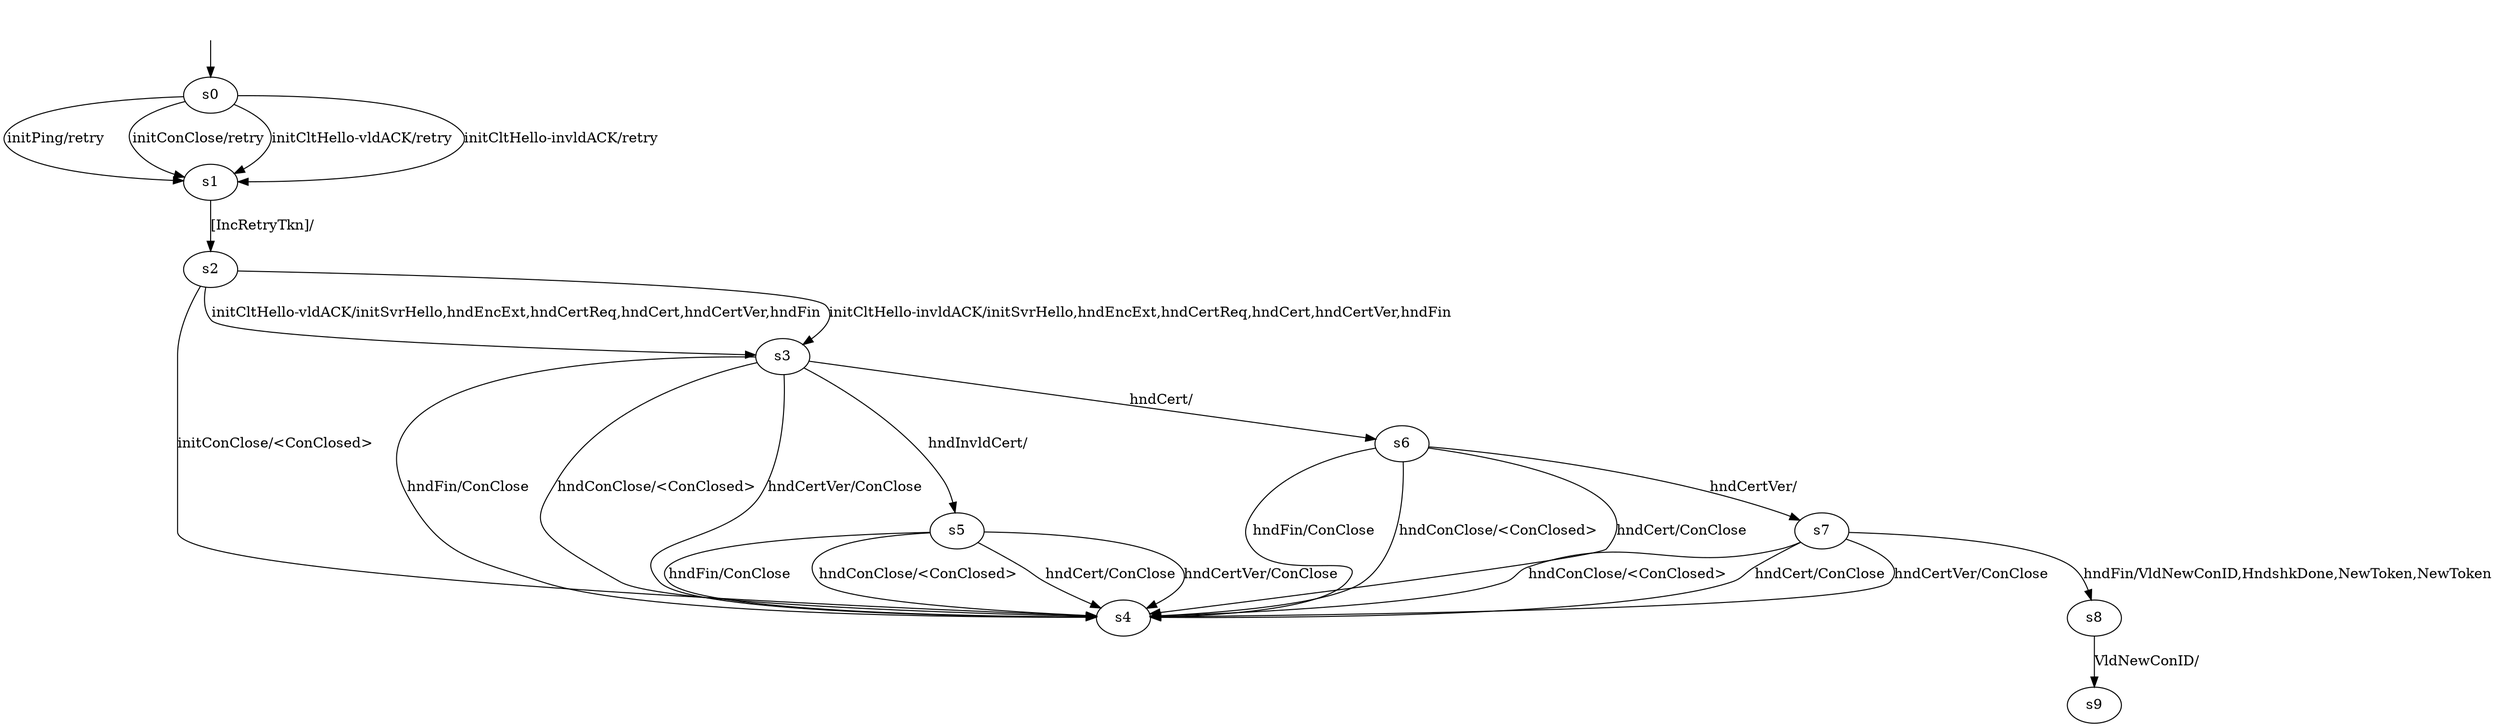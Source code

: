 digraph "ngtcp2Models/ngtcp2-BWRCA-CS-3/learnedModel" {
s0 [label=s0];
s1 [label=s1];
s2 [label=s2];
s3 [label=s3];
s4 [label=s4];
s5 [label=s5];
s6 [label=s6];
s7 [label=s7];
s8 [label=s8];
s9 [label=s9];
s0 -> s1  [label="initPing/retry "];
s0 -> s1  [label="initConClose/retry "];
s0 -> s1  [label="initCltHello-vldACK/retry "];
s0 -> s1  [label="initCltHello-invldACK/retry "];
s1 -> s2  [label="[IncRetryTkn]/ "];
s2 -> s4  [label="initConClose/<ConClosed> "];
s2 -> s3  [label="initCltHello-vldACK/initSvrHello,hndEncExt,hndCertReq,hndCert,hndCertVer,hndFin "];
s2 -> s3  [label="initCltHello-invldACK/initSvrHello,hndEncExt,hndCertReq,hndCert,hndCertVer,hndFin "];
s3 -> s4  [label="hndFin/ConClose "];
s3 -> s4  [label="hndConClose/<ConClosed> "];
s3 -> s6  [label="hndCert/ "];
s3 -> s5  [label="hndInvldCert/ "];
s3 -> s4  [label="hndCertVer/ConClose "];
s5 -> s4  [label="hndFin/ConClose "];
s5 -> s4  [label="hndConClose/<ConClosed> "];
s5 -> s4  [label="hndCert/ConClose "];
s5 -> s4  [label="hndCertVer/ConClose "];
s6 -> s4  [label="hndFin/ConClose "];
s6 -> s4  [label="hndConClose/<ConClosed> "];
s6 -> s4  [label="hndCert/ConClose "];
s6 -> s7  [label="hndCertVer/ "];
s7 -> s8  [label="hndFin/VldNewConID,HndshkDone,NewToken,NewToken "];
s7 -> s4  [label="hndConClose/<ConClosed> "];
s7 -> s4  [label="hndCert/ConClose "];
s7 -> s4  [label="hndCertVer/ConClose "];
s8 -> s9  [label="VldNewConID/ "];
__start0 [label="", shape=none];
__start0 -> s0  [label=""];
}
